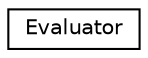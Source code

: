 digraph "Graphical Class Hierarchy"
{
  edge [fontname="Helvetica",fontsize="10",labelfontname="Helvetica",labelfontsize="10"];
  node [fontname="Helvetica",fontsize="10",shape=record];
  rankdir="LR";
  Node0 [label="Evaluator",height=0.2,width=0.4,color="black", fillcolor="white", style="filled",URL="$classEvaluator.html"];
}
